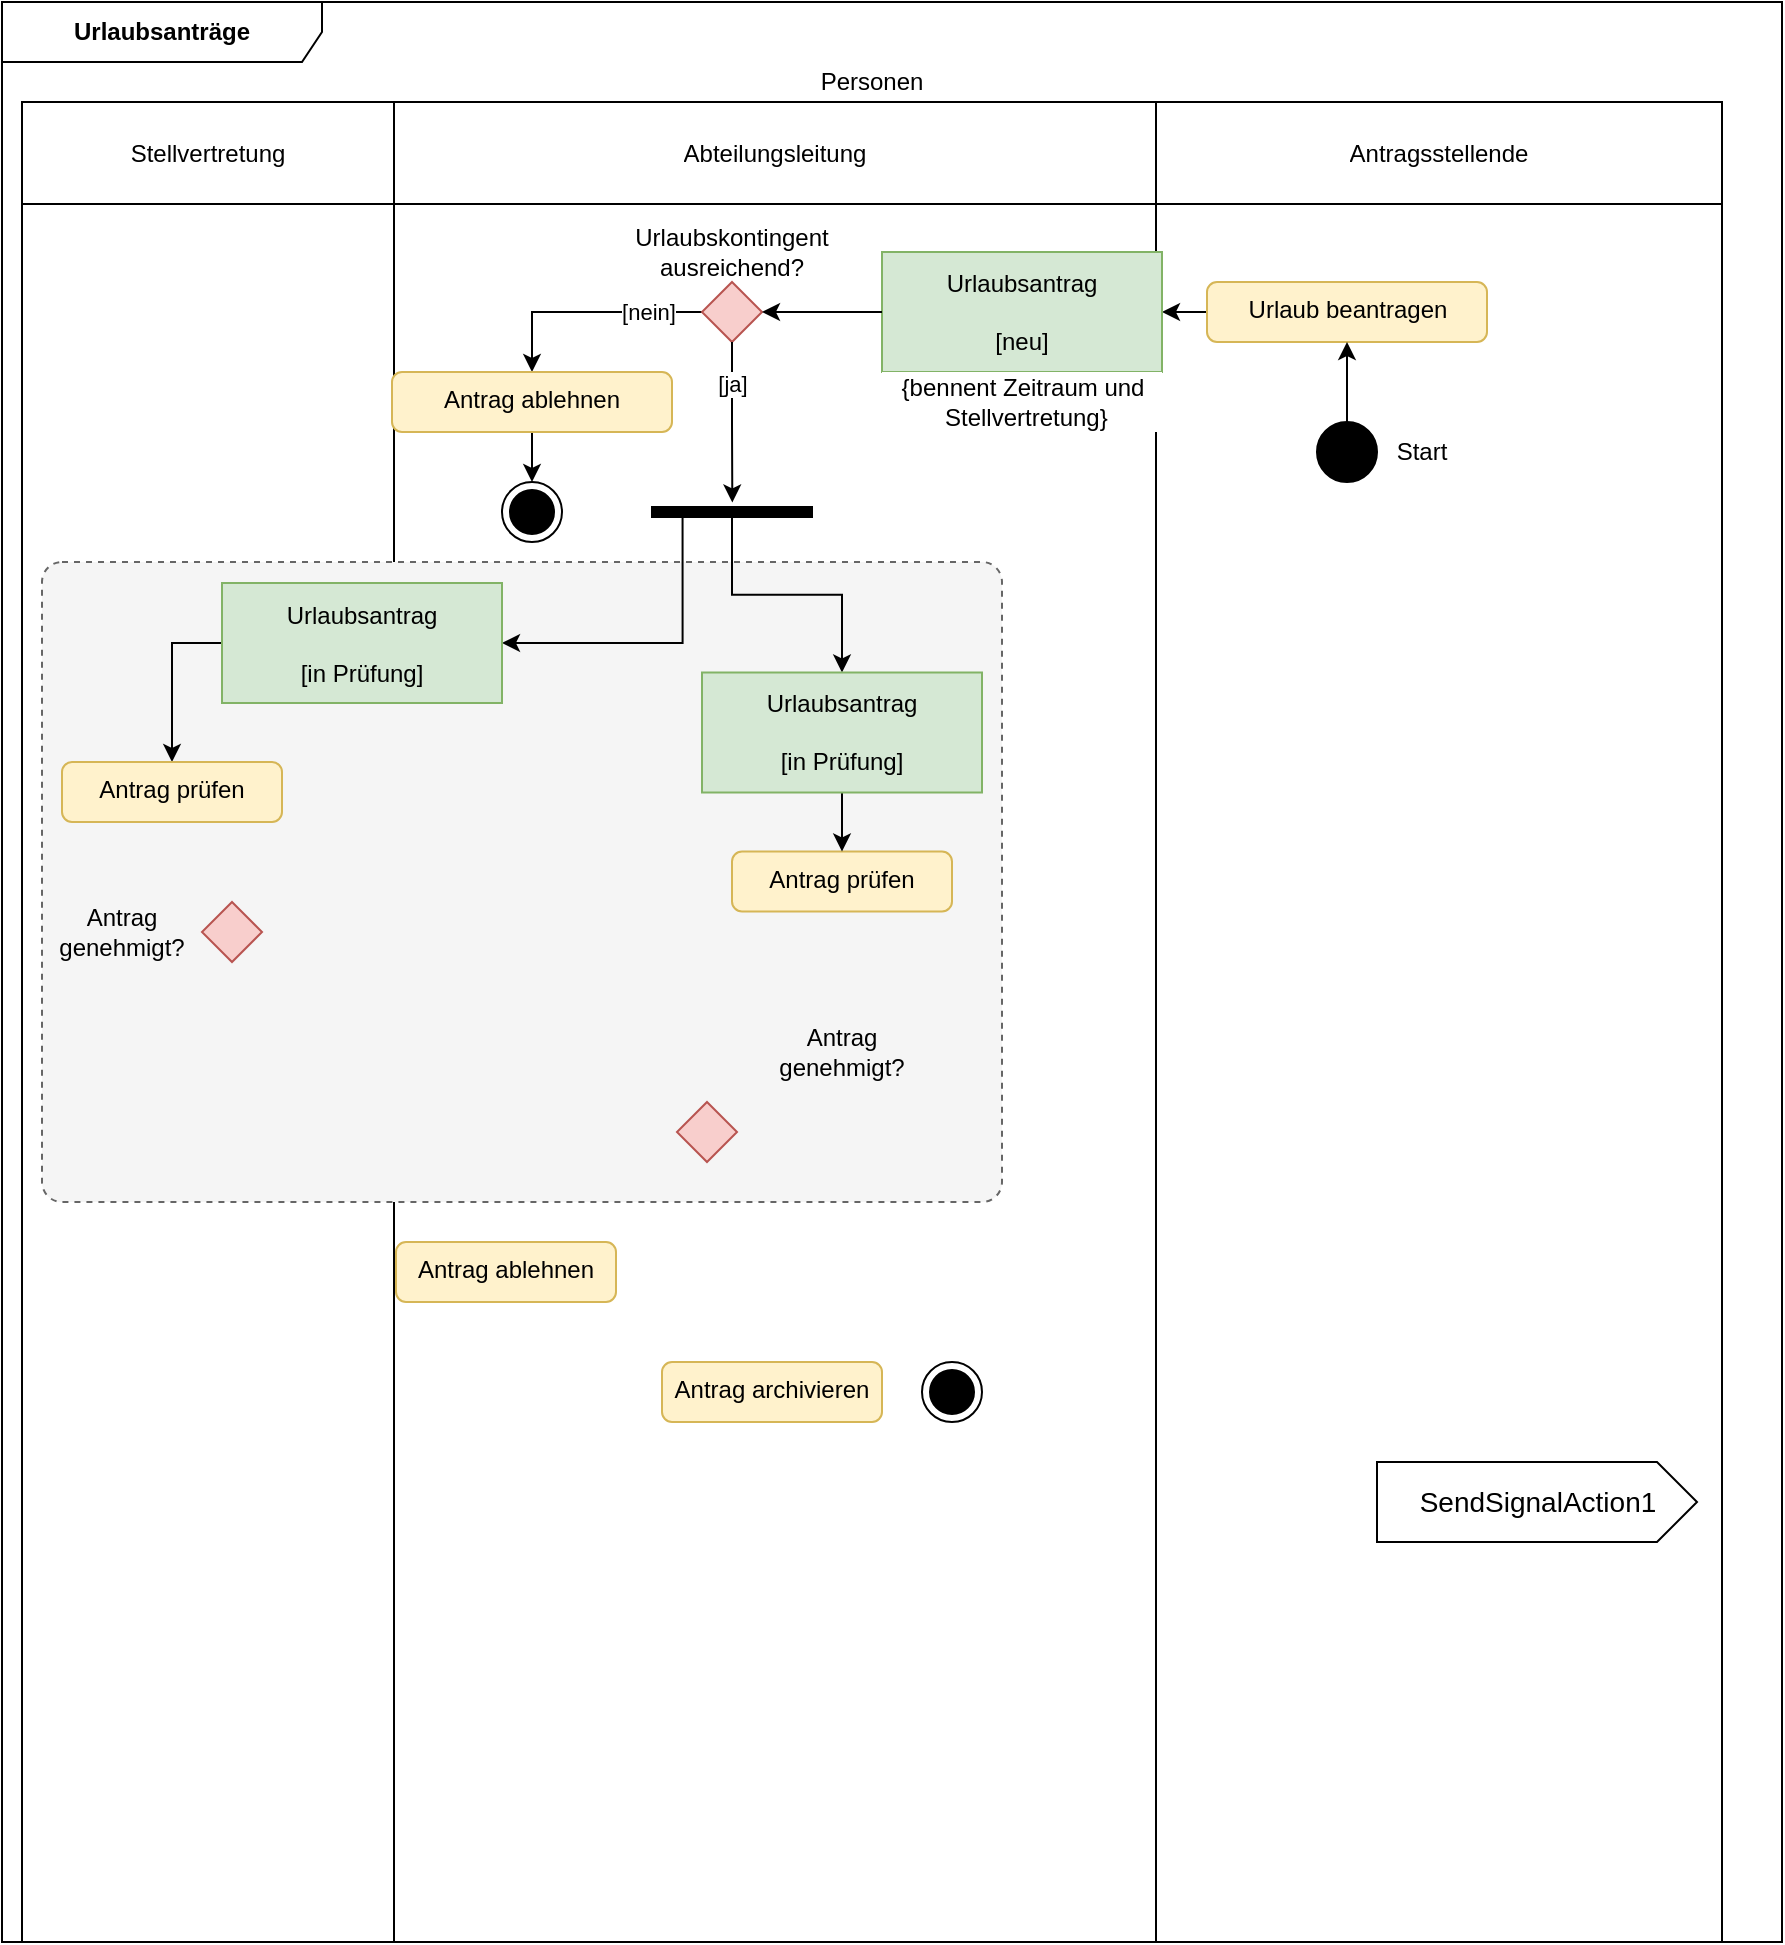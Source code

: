<mxfile version="22.0.3" type="device" pages="3">
  <diagram name="v1" id="GeoDJKG6NgOcJvkiCHNK">
    <mxGraphModel dx="1434" dy="839" grid="1" gridSize="10" guides="1" tooltips="1" connect="1" arrows="1" fold="1" page="1" pageScale="1" pageWidth="583" pageHeight="827" math="0" shadow="0">
      <root>
        <mxCell id="0" />
        <mxCell id="1" parent="0" />
        <mxCell id="iTmUbNezKQguydYjmuNl-1" value="Urlaubsanträge" style="shape=umlFrame;whiteSpace=wrap;html=1;pointerEvents=0;recursiveResize=0;container=1;collapsible=0;width=160;fontStyle=1" parent="1" vertex="1">
          <mxGeometry x="40" y="40" width="890" height="970" as="geometry" />
        </mxCell>
        <mxCell id="iTmUbNezKQguydYjmuNl-13" value="Personen" style="shape=table;html=1;whiteSpace=wrap;startSize=20;container=1;collapsible=0;childLayout=tableLayout;fillColor=none;swimlaneFillColor=none;strokeColor=none;flipH=1;flipV=0;" parent="iTmUbNezKQguydYjmuNl-1" vertex="1">
          <mxGeometry x="10" y="30" width="850" height="940" as="geometry" />
        </mxCell>
        <mxCell id="iTmUbNezKQguydYjmuNl-14" value="" style="shape=partialRectangle;html=1;whiteSpace=wrap;collapsible=0;dropTarget=0;pointerEvents=0;fillColor=none;top=0;left=0;bottom=0;right=0;points=[[0,0.5],[1,0.5]];portConstraint=eastwest;strokeColor=none;" parent="iTmUbNezKQguydYjmuNl-13" vertex="1">
          <mxGeometry y="20" width="850" height="51" as="geometry" />
        </mxCell>
        <mxCell id="iTmUbNezKQguydYjmuNl-16" value="Stellvertretung" style="shape=partialRectangle;html=1;whiteSpace=wrap;connectable=0;fillColor=none;top=1;left=1;bottom=1;right=1;overflow=hidden;" parent="iTmUbNezKQguydYjmuNl-14" vertex="1">
          <mxGeometry width="186" height="51" as="geometry">
            <mxRectangle width="186" height="51" as="alternateBounds" />
          </mxGeometry>
        </mxCell>
        <mxCell id="iTmUbNezKQguydYjmuNl-26" value="Abteilungsleitung" style="shape=partialRectangle;html=1;whiteSpace=wrap;connectable=0;fillColor=none;top=1;left=1;bottom=1;right=1;overflow=hidden;" parent="iTmUbNezKQguydYjmuNl-14" vertex="1">
          <mxGeometry x="186" width="381" height="51" as="geometry">
            <mxRectangle width="381" height="51" as="alternateBounds" />
          </mxGeometry>
        </mxCell>
        <mxCell id="iTmUbNezKQguydYjmuNl-28" value="Antragsstellende" style="shape=partialRectangle;html=1;whiteSpace=wrap;connectable=0;fillColor=none;top=1;left=1;bottom=1;right=1;overflow=hidden;" parent="iTmUbNezKQguydYjmuNl-14" vertex="1">
          <mxGeometry x="567" width="283" height="51" as="geometry">
            <mxRectangle width="283" height="51" as="alternateBounds" />
          </mxGeometry>
        </mxCell>
        <mxCell id="iTmUbNezKQguydYjmuNl-18" value="" style="shape=partialRectangle;html=1;whiteSpace=wrap;collapsible=0;dropTarget=0;pointerEvents=0;fillColor=none;top=1;left=1;bottom=1;right=1;points=[[0,0.5],[1,0.5]];portConstraint=eastwest;" parent="iTmUbNezKQguydYjmuNl-13" vertex="1">
          <mxGeometry y="71" width="850" height="869" as="geometry" />
        </mxCell>
        <mxCell id="iTmUbNezKQguydYjmuNl-20" value="" style="shape=partialRectangle;html=1;whiteSpace=wrap;connectable=0;fillColor=none;top=1;left=1;bottom=1;right=1;overflow=hidden;" parent="iTmUbNezKQguydYjmuNl-18" vertex="1">
          <mxGeometry width="186" height="869" as="geometry">
            <mxRectangle width="186" height="869" as="alternateBounds" />
          </mxGeometry>
        </mxCell>
        <mxCell id="iTmUbNezKQguydYjmuNl-27" style="shape=partialRectangle;html=1;whiteSpace=wrap;connectable=0;fillColor=none;top=1;left=1;bottom=1;right=1;overflow=hidden;" parent="iTmUbNezKQguydYjmuNl-18" vertex="1">
          <mxGeometry x="186" width="381" height="869" as="geometry">
            <mxRectangle width="381" height="869" as="alternateBounds" />
          </mxGeometry>
        </mxCell>
        <mxCell id="iTmUbNezKQguydYjmuNl-29" style="shape=partialRectangle;html=1;whiteSpace=wrap;connectable=0;fillColor=none;top=1;left=1;bottom=1;right=1;overflow=hidden;" parent="iTmUbNezKQguydYjmuNl-18" vertex="1">
          <mxGeometry x="567" width="283" height="869" as="geometry">
            <mxRectangle width="283" height="869" as="alternateBounds" />
          </mxGeometry>
        </mxCell>
        <mxCell id="T1ciDuG5MArBPZRJhuPc-66" value="" style="html=1;align=center;verticalAlign=top;rounded=1;absoluteArcSize=1;arcSize=20;dashed=1;whiteSpace=wrap;fillColor=#f5f5f5;fontColor=#333333;strokeColor=#666666;" parent="iTmUbNezKQguydYjmuNl-1" vertex="1">
          <mxGeometry x="20" y="280" width="480" height="320" as="geometry" />
        </mxCell>
        <mxCell id="T1ciDuG5MArBPZRJhuPc-14" style="edgeStyle=orthogonalEdgeStyle;rounded=0;orthogonalLoop=1;jettySize=auto;html=1;" parent="iTmUbNezKQguydYjmuNl-1" source="T1ciDuG5MArBPZRJhuPc-1" target="T1ciDuG5MArBPZRJhuPc-9" edge="1">
          <mxGeometry relative="1" as="geometry" />
        </mxCell>
        <mxCell id="T1ciDuG5MArBPZRJhuPc-1" value="Urlaub beantragen" style="html=1;align=center;verticalAlign=top;rounded=1;absoluteArcSize=1;arcSize=10;dashed=0;whiteSpace=wrap;fillColor=#fff2cc;strokeColor=#d6b656;" parent="iTmUbNezKQguydYjmuNl-1" vertex="1">
          <mxGeometry x="602.5" y="140" width="140" height="30" as="geometry" />
        </mxCell>
        <mxCell id="T1ciDuG5MArBPZRJhuPc-9" value="Urlaubsantrag&lt;br&gt;&lt;br&gt;[neu]" style="html=1;align=center;verticalAlign=middle;rounded=0;absoluteArcSize=1;arcSize=10;dashed=0;whiteSpace=wrap;fillColor=#d5e8d4;strokeColor=#82b366;" parent="iTmUbNezKQguydYjmuNl-1" vertex="1">
          <mxGeometry x="440" y="125" width="140" height="60" as="geometry" />
        </mxCell>
        <mxCell id="T1ciDuG5MArBPZRJhuPc-10" value="{bennent Zeitraum und&lt;br&gt;&amp;nbsp;Stellvertretung}" style="text;verticalAlign=middle;align=center;html=1;fillColor=default;" parent="T1ciDuG5MArBPZRJhuPc-9" vertex="1">
          <mxGeometry y="60" width="140" height="30" as="geometry" />
        </mxCell>
        <mxCell id="T1ciDuG5MArBPZRJhuPc-18" style="edgeStyle=orthogonalEdgeStyle;rounded=0;orthogonalLoop=1;jettySize=auto;html=1;" parent="iTmUbNezKQguydYjmuNl-1" source="T1ciDuG5MArBPZRJhuPc-11" target="T1ciDuG5MArBPZRJhuPc-17" edge="1">
          <mxGeometry relative="1" as="geometry" />
        </mxCell>
        <mxCell id="T1ciDuG5MArBPZRJhuPc-20" value="[nein]" style="edgeLabel;html=1;align=center;verticalAlign=middle;resizable=0;points=[];" parent="T1ciDuG5MArBPZRJhuPc-18" vertex="1" connectable="0">
          <mxGeometry x="-0.791" relative="1" as="geometry">
            <mxPoint x="-15" as="offset" />
          </mxGeometry>
        </mxCell>
        <mxCell id="T1ciDuG5MArBPZRJhuPc-11" value="" style="rhombus;fillColor=#f8cecc;strokeColor=#b85450;" parent="iTmUbNezKQguydYjmuNl-1" vertex="1">
          <mxGeometry x="350" y="140" width="30" height="30" as="geometry" />
        </mxCell>
        <mxCell id="T1ciDuG5MArBPZRJhuPc-12" value="Urlaubskontingent ausreichend?" style="text;html=1;strokeColor=none;fillColor=none;align=center;verticalAlign=middle;whiteSpace=wrap;rounded=0;" parent="iTmUbNezKQguydYjmuNl-1" vertex="1">
          <mxGeometry x="335" y="110" width="60" height="30" as="geometry" />
        </mxCell>
        <mxCell id="T1ciDuG5MArBPZRJhuPc-16" value="" style="ellipse;html=1;shape=endState;fillColor=strokeColor;" parent="iTmUbNezKQguydYjmuNl-1" vertex="1">
          <mxGeometry x="250" y="240" width="30" height="30" as="geometry" />
        </mxCell>
        <mxCell id="T1ciDuG5MArBPZRJhuPc-19" style="edgeStyle=orthogonalEdgeStyle;rounded=0;orthogonalLoop=1;jettySize=auto;html=1;" parent="iTmUbNezKQguydYjmuNl-1" source="T1ciDuG5MArBPZRJhuPc-17" target="T1ciDuG5MArBPZRJhuPc-16" edge="1">
          <mxGeometry relative="1" as="geometry" />
        </mxCell>
        <mxCell id="T1ciDuG5MArBPZRJhuPc-17" value="Antrag ablehnen" style="html=1;align=center;verticalAlign=top;rounded=1;absoluteArcSize=1;arcSize=10;dashed=0;whiteSpace=wrap;fillColor=#fff2cc;strokeColor=#d6b656;" parent="iTmUbNezKQguydYjmuNl-1" vertex="1">
          <mxGeometry x="195" y="185" width="140" height="30" as="geometry" />
        </mxCell>
        <mxCell id="T1ciDuG5MArBPZRJhuPc-21" style="edgeStyle=orthogonalEdgeStyle;rounded=0;orthogonalLoop=1;jettySize=auto;html=1;entryX=1;entryY=0.5;entryDx=0;entryDy=0;exitX=0;exitY=0.5;exitDx=0;exitDy=0;" parent="iTmUbNezKQguydYjmuNl-1" source="T1ciDuG5MArBPZRJhuPc-9" target="T1ciDuG5MArBPZRJhuPc-11" edge="1">
          <mxGeometry relative="1" as="geometry" />
        </mxCell>
        <mxCell id="T1ciDuG5MArBPZRJhuPc-33" style="edgeStyle=orthogonalEdgeStyle;rounded=0;orthogonalLoop=1;jettySize=auto;html=1;entryX=1;entryY=0.5;entryDx=0;entryDy=0;exitX=0.999;exitY=0.809;exitDx=0;exitDy=0;exitPerimeter=0;" parent="iTmUbNezKQguydYjmuNl-1" source="T1ciDuG5MArBPZRJhuPc-22" target="T1ciDuG5MArBPZRJhuPc-26" edge="1">
          <mxGeometry relative="1" as="geometry">
            <mxPoint x="345" y="260" as="sourcePoint" />
          </mxGeometry>
        </mxCell>
        <mxCell id="T1ciDuG5MArBPZRJhuPc-43" style="edgeStyle=orthogonalEdgeStyle;rounded=0;orthogonalLoop=1;jettySize=auto;html=1;entryX=0.5;entryY=0;entryDx=0;entryDy=0;" parent="iTmUbNezKQguydYjmuNl-1" source="T1ciDuG5MArBPZRJhuPc-22" target="T1ciDuG5MArBPZRJhuPc-42" edge="1">
          <mxGeometry relative="1" as="geometry" />
        </mxCell>
        <mxCell id="T1ciDuG5MArBPZRJhuPc-22" value="" style="html=1;points=[];perimeter=orthogonalPerimeter;fillColor=strokeColor;rotation=90;" parent="iTmUbNezKQguydYjmuNl-1" vertex="1">
          <mxGeometry x="362.5" y="215" width="5" height="80" as="geometry" />
        </mxCell>
        <mxCell id="T1ciDuG5MArBPZRJhuPc-25" value="[ja]" style="edgeStyle=orthogonalEdgeStyle;rounded=0;orthogonalLoop=1;jettySize=auto;html=1;entryX=-0.456;entryY=0.498;entryDx=0;entryDy=0;entryPerimeter=0;" parent="iTmUbNezKQguydYjmuNl-1" source="T1ciDuG5MArBPZRJhuPc-11" target="T1ciDuG5MArBPZRJhuPc-22" edge="1">
          <mxGeometry x="-0.503" relative="1" as="geometry">
            <mxPoint y="1" as="offset" />
          </mxGeometry>
        </mxCell>
        <mxCell id="T1ciDuG5MArBPZRJhuPc-35" style="edgeStyle=orthogonalEdgeStyle;rounded=0;orthogonalLoop=1;jettySize=auto;html=1;exitX=0;exitY=0.5;exitDx=0;exitDy=0;" parent="iTmUbNezKQguydYjmuNl-1" source="T1ciDuG5MArBPZRJhuPc-26" target="T1ciDuG5MArBPZRJhuPc-29" edge="1">
          <mxGeometry relative="1" as="geometry" />
        </mxCell>
        <mxCell id="T1ciDuG5MArBPZRJhuPc-26" value="Urlaubsantrag&lt;br&gt;&lt;br&gt;[in Prüfung]" style="html=1;align=center;verticalAlign=middle;rounded=0;absoluteArcSize=1;arcSize=10;dashed=0;whiteSpace=wrap;fillColor=#d5e8d4;strokeColor=#82b366;" parent="iTmUbNezKQguydYjmuNl-1" vertex="1">
          <mxGeometry x="110" y="290.5" width="140" height="60" as="geometry" />
        </mxCell>
        <mxCell id="T1ciDuG5MArBPZRJhuPc-29" value="Antrag prüfen" style="html=1;align=center;verticalAlign=top;rounded=1;absoluteArcSize=1;arcSize=10;dashed=0;whiteSpace=wrap;fillColor=#fff2cc;strokeColor=#d6b656;" parent="iTmUbNezKQguydYjmuNl-1" vertex="1">
          <mxGeometry x="30" y="380" width="110" height="30" as="geometry" />
        </mxCell>
        <mxCell id="T1ciDuG5MArBPZRJhuPc-32" value="Antrag prüfen" style="html=1;align=center;verticalAlign=top;rounded=1;absoluteArcSize=1;arcSize=10;dashed=0;whiteSpace=wrap;fillColor=#fff2cc;strokeColor=#d6b656;" parent="iTmUbNezKQguydYjmuNl-1" vertex="1">
          <mxGeometry x="365" y="424.75" width="110" height="30" as="geometry" />
        </mxCell>
        <mxCell id="T1ciDuG5MArBPZRJhuPc-38" value="" style="rhombus;fillColor=#f8cecc;strokeColor=#b85450;" parent="iTmUbNezKQguydYjmuNl-1" vertex="1">
          <mxGeometry x="337.5" y="550" width="30" height="30" as="geometry" />
        </mxCell>
        <mxCell id="T1ciDuG5MArBPZRJhuPc-39" value="Antrag genehmigt?" style="text;html=1;strokeColor=none;fillColor=none;align=center;verticalAlign=middle;whiteSpace=wrap;rounded=0;" parent="iTmUbNezKQguydYjmuNl-1" vertex="1">
          <mxGeometry x="390" y="510" width="60" height="30" as="geometry" />
        </mxCell>
        <mxCell id="T1ciDuG5MArBPZRJhuPc-40" value="" style="rhombus;fillColor=#f8cecc;strokeColor=#b85450;" parent="iTmUbNezKQguydYjmuNl-1" vertex="1">
          <mxGeometry x="100" y="450" width="30" height="30" as="geometry" />
        </mxCell>
        <mxCell id="T1ciDuG5MArBPZRJhuPc-41" value="Antrag genehmigt?" style="text;html=1;strokeColor=none;fillColor=none;align=center;verticalAlign=middle;whiteSpace=wrap;rounded=0;" parent="iTmUbNezKQguydYjmuNl-1" vertex="1">
          <mxGeometry x="30" y="450" width="60" height="30" as="geometry" />
        </mxCell>
        <mxCell id="T1ciDuG5MArBPZRJhuPc-44" style="edgeStyle=orthogonalEdgeStyle;rounded=0;orthogonalLoop=1;jettySize=auto;html=1;entryX=0.5;entryY=0;entryDx=0;entryDy=0;" parent="iTmUbNezKQguydYjmuNl-1" source="T1ciDuG5MArBPZRJhuPc-42" target="T1ciDuG5MArBPZRJhuPc-32" edge="1">
          <mxGeometry relative="1" as="geometry" />
        </mxCell>
        <mxCell id="T1ciDuG5MArBPZRJhuPc-42" value="Urlaubsantrag&lt;br&gt;&lt;br&gt;[in Prüfung]" style="html=1;align=center;verticalAlign=middle;rounded=0;absoluteArcSize=1;arcSize=10;dashed=0;whiteSpace=wrap;fillColor=#d5e8d4;strokeColor=#82b366;" parent="iTmUbNezKQguydYjmuNl-1" vertex="1">
          <mxGeometry x="350" y="335.25" width="140" height="60" as="geometry" />
        </mxCell>
        <mxCell id="T1ciDuG5MArBPZRJhuPc-45" value="Antrag ablehnen" style="html=1;align=center;verticalAlign=top;rounded=1;absoluteArcSize=1;arcSize=10;dashed=0;whiteSpace=wrap;fillColor=#fff2cc;strokeColor=#d6b656;" parent="iTmUbNezKQguydYjmuNl-1" vertex="1">
          <mxGeometry x="197" y="620" width="110" height="30" as="geometry" />
        </mxCell>
        <mxCell id="T1ciDuG5MArBPZRJhuPc-46" value="Antrag archivieren" style="html=1;align=center;verticalAlign=top;rounded=1;absoluteArcSize=1;arcSize=10;dashed=0;whiteSpace=wrap;fillColor=#fff2cc;strokeColor=#d6b656;" parent="iTmUbNezKQguydYjmuNl-1" vertex="1">
          <mxGeometry x="330" y="680" width="110" height="30" as="geometry" />
        </mxCell>
        <mxCell id="T1ciDuG5MArBPZRJhuPc-54" value="" style="ellipse;html=1;shape=endState;fillColor=strokeColor;" parent="iTmUbNezKQguydYjmuNl-1" vertex="1">
          <mxGeometry x="460" y="680" width="30" height="30" as="geometry" />
        </mxCell>
        <mxCell id="T1ciDuG5MArBPZRJhuPc-64" style="edgeStyle=orthogonalEdgeStyle;rounded=0;orthogonalLoop=1;jettySize=auto;html=1;entryX=0.5;entryY=1;entryDx=0;entryDy=0;" parent="iTmUbNezKQguydYjmuNl-1" source="iTmUbNezKQguydYjmuNl-30" target="T1ciDuG5MArBPZRJhuPc-1" edge="1">
          <mxGeometry relative="1" as="geometry" />
        </mxCell>
        <mxCell id="iTmUbNezKQguydYjmuNl-30" value="" style="ellipse;fillColor=strokeColor;html=1;fontStyle=4" parent="iTmUbNezKQguydYjmuNl-1" vertex="1">
          <mxGeometry x="657.5" y="210" width="30" height="30" as="geometry" />
        </mxCell>
        <mxCell id="iTmUbNezKQguydYjmuNl-31" value="Start" style="text;html=1;strokeColor=none;fillColor=none;align=center;verticalAlign=middle;whiteSpace=wrap;rounded=0;" parent="iTmUbNezKQguydYjmuNl-1" vertex="1">
          <mxGeometry x="680" y="210" width="60" height="30" as="geometry" />
        </mxCell>
        <mxCell id="T1ciDuG5MArBPZRJhuPc-65" value="SendSignalAction1" style="html=1;shape=mxgraph.infographic.ribbonSimple;notch1=0;notch2=20;align=center;verticalAlign=middle;fontSize=14;fontStyle=0;fillColor=#FFFFFF;whiteSpace=wrap;" parent="iTmUbNezKQguydYjmuNl-1" vertex="1">
          <mxGeometry x="687.5" y="730" width="160" height="40" as="geometry" />
        </mxCell>
      </root>
    </mxGraphModel>
  </diagram>
  <diagram name="v2" id="pbPmYXCS5b3vTXi26WXn">
    <mxGraphModel dx="1434" dy="839" grid="1" gridSize="10" guides="1" tooltips="1" connect="1" arrows="1" fold="1" page="1" pageScale="1" pageWidth="583" pageHeight="827" math="0" shadow="0">
      <root>
        <mxCell id="tGAYz98FWAuGosfe7zp1-0" />
        <mxCell id="tGAYz98FWAuGosfe7zp1-1" parent="tGAYz98FWAuGosfe7zp1-0" />
        <mxCell id="tGAYz98FWAuGosfe7zp1-2" value="Urlaubsanträge" style="shape=umlFrame;whiteSpace=wrap;html=1;pointerEvents=0;recursiveResize=0;container=1;collapsible=0;width=160;fontStyle=1" parent="tGAYz98FWAuGosfe7zp1-1" vertex="1">
          <mxGeometry x="40" y="40" width="1070" height="1270" as="geometry" />
        </mxCell>
        <mxCell id="tGAYz98FWAuGosfe7zp1-3" value="Personen" style="shape=table;html=1;whiteSpace=wrap;startSize=20;container=1;collapsible=0;childLayout=tableLayout;fillColor=none;swimlaneFillColor=none;strokeColor=none;flipH=1;flipV=0;" parent="tGAYz98FWAuGosfe7zp1-2" vertex="1">
          <mxGeometry x="10" y="30" width="830" height="940" as="geometry" />
        </mxCell>
        <mxCell id="tGAYz98FWAuGosfe7zp1-4" value="" style="shape=partialRectangle;html=1;whiteSpace=wrap;collapsible=0;dropTarget=0;pointerEvents=0;fillColor=none;top=0;left=0;bottom=0;right=0;points=[[0,0.5],[1,0.5]];portConstraint=eastwest;strokeColor=none;" parent="tGAYz98FWAuGosfe7zp1-3" vertex="1">
          <mxGeometry y="20" width="830" height="51" as="geometry" />
        </mxCell>
        <mxCell id="tGAYz98FWAuGosfe7zp1-5" value="Stellvertretung" style="shape=partialRectangle;html=1;whiteSpace=wrap;connectable=0;fillColor=none;top=1;left=1;bottom=1;right=1;overflow=hidden;" parent="tGAYz98FWAuGosfe7zp1-4" vertex="1">
          <mxGeometry width="230" height="51" as="geometry">
            <mxRectangle width="230" height="51" as="alternateBounds" />
          </mxGeometry>
        </mxCell>
        <mxCell id="tGAYz98FWAuGosfe7zp1-6" value="Antragsstellende" style="shape=partialRectangle;html=1;whiteSpace=wrap;connectable=0;fillColor=none;top=1;left=1;bottom=1;right=1;overflow=hidden;" parent="tGAYz98FWAuGosfe7zp1-4" vertex="1">
          <mxGeometry x="230" width="310" height="51" as="geometry">
            <mxRectangle width="310" height="51" as="alternateBounds" />
          </mxGeometry>
        </mxCell>
        <mxCell id="tGAYz98FWAuGosfe7zp1-7" value="Abteilungsleitung" style="shape=partialRectangle;html=1;whiteSpace=wrap;connectable=0;fillColor=none;top=1;left=1;bottom=1;right=1;overflow=hidden;" parent="tGAYz98FWAuGosfe7zp1-4" vertex="1">
          <mxGeometry x="540" width="290" height="51" as="geometry">
            <mxRectangle width="290" height="51" as="alternateBounds" />
          </mxGeometry>
        </mxCell>
        <mxCell id="tGAYz98FWAuGosfe7zp1-8" value="" style="shape=partialRectangle;html=1;whiteSpace=wrap;collapsible=0;dropTarget=0;pointerEvents=0;fillColor=none;top=1;left=1;bottom=1;right=1;points=[[0,0.5],[1,0.5]];portConstraint=eastwest;" parent="tGAYz98FWAuGosfe7zp1-3" vertex="1">
          <mxGeometry y="71" width="830" height="869" as="geometry" />
        </mxCell>
        <mxCell id="tGAYz98FWAuGosfe7zp1-9" value="" style="shape=partialRectangle;html=1;whiteSpace=wrap;connectable=0;fillColor=none;top=1;left=1;bottom=1;right=1;overflow=hidden;" parent="tGAYz98FWAuGosfe7zp1-8" vertex="1">
          <mxGeometry width="230" height="869" as="geometry">
            <mxRectangle width="230" height="869" as="alternateBounds" />
          </mxGeometry>
        </mxCell>
        <mxCell id="tGAYz98FWAuGosfe7zp1-10" style="shape=partialRectangle;html=1;whiteSpace=wrap;connectable=0;fillColor=none;top=1;left=1;bottom=1;right=1;overflow=hidden;" parent="tGAYz98FWAuGosfe7zp1-8" vertex="1">
          <mxGeometry x="230" width="310" height="869" as="geometry">
            <mxRectangle width="310" height="869" as="alternateBounds" />
          </mxGeometry>
        </mxCell>
        <mxCell id="tGAYz98FWAuGosfe7zp1-11" style="shape=partialRectangle;html=1;whiteSpace=wrap;connectable=0;fillColor=none;top=1;left=1;bottom=1;right=1;overflow=hidden;" parent="tGAYz98FWAuGosfe7zp1-8" vertex="1">
          <mxGeometry x="540" width="290" height="869" as="geometry">
            <mxRectangle width="290" height="869" as="alternateBounds" />
          </mxGeometry>
        </mxCell>
        <mxCell id="tGAYz98FWAuGosfe7zp1-12" value="" style="html=1;align=center;verticalAlign=top;rounded=1;absoluteArcSize=1;arcSize=20;dashed=1;whiteSpace=wrap;fillColor=#f5f5f5;fontColor=#333333;strokeColor=#666666;" parent="tGAYz98FWAuGosfe7zp1-2" vertex="1">
          <mxGeometry x="20" y="340" width="712" height="354" as="geometry" />
        </mxCell>
        <mxCell id="tGAYz98FWAuGosfe7zp1-13" style="edgeStyle=orthogonalEdgeStyle;rounded=0;orthogonalLoop=1;jettySize=auto;html=1;" parent="tGAYz98FWAuGosfe7zp1-2" source="tGAYz98FWAuGosfe7zp1-14" target="tGAYz98FWAuGosfe7zp1-15" edge="1">
          <mxGeometry relative="1" as="geometry" />
        </mxCell>
        <mxCell id="tGAYz98FWAuGosfe7zp1-14" value="Urlaub beantragen" style="html=1;align=center;verticalAlign=top;rounded=1;absoluteArcSize=1;arcSize=10;dashed=0;whiteSpace=wrap;fillColor=#fff2cc;strokeColor=#d6b656;" parent="tGAYz98FWAuGosfe7zp1-2" vertex="1">
          <mxGeometry x="283.75" y="180" width="140" height="30" as="geometry" />
        </mxCell>
        <mxCell id="tGAYz98FWAuGosfe7zp1-15" value="Urlaubsantrag&lt;br&gt;&lt;br&gt;[neu]" style="html=1;align=center;verticalAlign=middle;rounded=0;absoluteArcSize=1;arcSize=10;dashed=0;whiteSpace=wrap;fillColor=#d5e8d4;strokeColor=#82b366;" parent="tGAYz98FWAuGosfe7zp1-2" vertex="1">
          <mxGeometry x="480" y="165" width="140" height="60" as="geometry" />
        </mxCell>
        <mxCell id="tGAYz98FWAuGosfe7zp1-16" value="{bennent Zeitraum und&lt;br&gt;&amp;nbsp;Stellvertretung}" style="text;verticalAlign=middle;align=center;html=1;fillColor=default;" parent="tGAYz98FWAuGosfe7zp1-15" vertex="1">
          <mxGeometry y="60" width="140" height="30" as="geometry" />
        </mxCell>
        <mxCell id="tGAYz98FWAuGosfe7zp1-17" style="edgeStyle=orthogonalEdgeStyle;rounded=0;orthogonalLoop=1;jettySize=auto;html=1;exitX=1;exitY=0.5;exitDx=0;exitDy=0;" parent="tGAYz98FWAuGosfe7zp1-2" source="tGAYz98FWAuGosfe7zp1-19" target="tGAYz98FWAuGosfe7zp1-23" edge="1">
          <mxGeometry relative="1" as="geometry" />
        </mxCell>
        <mxCell id="tGAYz98FWAuGosfe7zp1-18" value="[nein]" style="edgeLabel;html=1;align=center;verticalAlign=middle;resizable=0;points=[];" parent="tGAYz98FWAuGosfe7zp1-17" vertex="1" connectable="0">
          <mxGeometry x="-0.791" relative="1" as="geometry">
            <mxPoint y="-10" as="offset" />
          </mxGeometry>
        </mxCell>
        <mxCell id="tGAYz98FWAuGosfe7zp1-19" value="" style="rhombus;fillColor=#f8cecc;strokeColor=#b85450;" parent="tGAYz98FWAuGosfe7zp1-2" vertex="1">
          <mxGeometry x="710" y="225" width="30" height="30" as="geometry" />
        </mxCell>
        <mxCell id="tGAYz98FWAuGosfe7zp1-20" value="Urlaubskontingent ausreichend?" style="text;html=1;strokeColor=none;fillColor=none;align=center;verticalAlign=middle;whiteSpace=wrap;rounded=0;" parent="tGAYz98FWAuGosfe7zp1-2" vertex="1">
          <mxGeometry x="695" y="260" width="60" height="30" as="geometry" />
        </mxCell>
        <mxCell id="tGAYz98FWAuGosfe7zp1-23" value="Antrag ablehnen" style="html=1;align=center;verticalAlign=top;rounded=1;absoluteArcSize=1;arcSize=10;dashed=0;whiteSpace=wrap;fillColor=#fff2cc;strokeColor=#d6b656;" parent="tGAYz98FWAuGosfe7zp1-2" vertex="1">
          <mxGeometry x="695" y="740" width="140" height="30" as="geometry" />
        </mxCell>
        <mxCell id="tGAYz98FWAuGosfe7zp1-24" style="edgeStyle=orthogonalEdgeStyle;rounded=0;orthogonalLoop=1;jettySize=auto;html=1;entryX=0.5;entryY=0;entryDx=0;entryDy=0;exitX=1;exitY=0.5;exitDx=0;exitDy=0;" parent="tGAYz98FWAuGosfe7zp1-2" source="tGAYz98FWAuGosfe7zp1-15" target="tGAYz98FWAuGosfe7zp1-19" edge="1">
          <mxGeometry relative="1" as="geometry" />
        </mxCell>
        <mxCell id="tGAYz98FWAuGosfe7zp1-25" style="edgeStyle=orthogonalEdgeStyle;rounded=0;orthogonalLoop=1;jettySize=auto;html=1;entryX=1;entryY=0.5;entryDx=0;entryDy=0;exitX=0.999;exitY=0.809;exitDx=0;exitDy=0;exitPerimeter=0;jumpStyle=arc;" parent="tGAYz98FWAuGosfe7zp1-2" source="tGAYz98FWAuGosfe7zp1-27" target="tGAYz98FWAuGosfe7zp1-30" edge="1">
          <mxGeometry relative="1" as="geometry">
            <mxPoint x="343.75" y="350" as="sourcePoint" />
          </mxGeometry>
        </mxCell>
        <mxCell id="tGAYz98FWAuGosfe7zp1-26" style="edgeStyle=orthogonalEdgeStyle;rounded=0;orthogonalLoop=1;jettySize=auto;html=1;entryX=0.5;entryY=0;entryDx=0;entryDy=0;" parent="tGAYz98FWAuGosfe7zp1-2" source="tGAYz98FWAuGosfe7zp1-27" target="tGAYz98FWAuGosfe7zp1-38" edge="1">
          <mxGeometry relative="1" as="geometry" />
        </mxCell>
        <mxCell id="WH7u0tNet71lAj29ybpv-10" style="edgeStyle=orthogonalEdgeStyle;rounded=0;orthogonalLoop=1;jettySize=auto;html=1;exitX=1.1;exitY=0.644;exitDx=0;exitDy=0;exitPerimeter=0;" parent="tGAYz98FWAuGosfe7zp1-2" source="tGAYz98FWAuGosfe7zp1-27" target="WH7u0tNet71lAj29ybpv-9" edge="1">
          <mxGeometry relative="1" as="geometry">
            <Array as="points">
              <mxPoint x="641" y="420" />
              <mxPoint x="395" y="420" />
            </Array>
          </mxGeometry>
        </mxCell>
        <mxCell id="tGAYz98FWAuGosfe7zp1-27" value="" style="html=1;points=[];perimeter=orthogonalPerimeter;fillColor=strokeColor;rotation=90;" parent="tGAYz98FWAuGosfe7zp1-2" vertex="1">
          <mxGeometry x="650" y="334" width="5" height="80" as="geometry" />
        </mxCell>
        <mxCell id="tGAYz98FWAuGosfe7zp1-28" value="[ja]" style="edgeStyle=orthogonalEdgeStyle;rounded=0;orthogonalLoop=1;jettySize=auto;html=1;entryX=-0.456;entryY=0.498;entryDx=0;entryDy=0;entryPerimeter=0;" parent="tGAYz98FWAuGosfe7zp1-2" source="tGAYz98FWAuGosfe7zp1-19" target="tGAYz98FWAuGosfe7zp1-27" edge="1">
          <mxGeometry x="-0.678" y="-10" relative="1" as="geometry">
            <mxPoint as="offset" />
          </mxGeometry>
        </mxCell>
        <mxCell id="tGAYz98FWAuGosfe7zp1-29" style="edgeStyle=orthogonalEdgeStyle;rounded=0;orthogonalLoop=1;jettySize=auto;html=1;exitX=0;exitY=0.5;exitDx=0;exitDy=0;" parent="tGAYz98FWAuGosfe7zp1-2" source="tGAYz98FWAuGosfe7zp1-30" target="tGAYz98FWAuGosfe7zp1-31" edge="1">
          <mxGeometry relative="1" as="geometry" />
        </mxCell>
        <mxCell id="tGAYz98FWAuGosfe7zp1-30" value="Urlaubsantrag&lt;br&gt;&lt;br&gt;[in Prüfung]" style="html=1;align=center;verticalAlign=middle;rounded=0;absoluteArcSize=1;arcSize=10;dashed=0;whiteSpace=wrap;fillColor=#d5e8d4;strokeColor=#82b366;" parent="tGAYz98FWAuGosfe7zp1-2" vertex="1">
          <mxGeometry x="160" y="374" width="140" height="60" as="geometry" />
        </mxCell>
        <mxCell id="WH7u0tNet71lAj29ybpv-14" style="edgeStyle=orthogonalEdgeStyle;rounded=0;orthogonalLoop=1;jettySize=auto;html=1;" parent="tGAYz98FWAuGosfe7zp1-2" source="tGAYz98FWAuGosfe7zp1-31" target="WH7u0tNet71lAj29ybpv-11" edge="1">
          <mxGeometry relative="1" as="geometry" />
        </mxCell>
        <mxCell id="tGAYz98FWAuGosfe7zp1-31" value="Antrag prüfen" style="html=1;align=center;verticalAlign=top;rounded=1;absoluteArcSize=1;arcSize=10;dashed=0;whiteSpace=wrap;fillColor=#fff2cc;strokeColor=#d6b656;" parent="tGAYz98FWAuGosfe7zp1-2" vertex="1">
          <mxGeometry x="28.75" y="470" width="110" height="30" as="geometry" />
        </mxCell>
        <mxCell id="12EK2Sy3Ee7onRRNNuCQ-5" style="edgeStyle=orthogonalEdgeStyle;rounded=0;orthogonalLoop=1;jettySize=auto;html=1;" parent="tGAYz98FWAuGosfe7zp1-2" source="tGAYz98FWAuGosfe7zp1-32" target="12EK2Sy3Ee7onRRNNuCQ-2" edge="1">
          <mxGeometry relative="1" as="geometry" />
        </mxCell>
        <mxCell id="tGAYz98FWAuGosfe7zp1-32" value="Antrag prüfen" style="html=1;align=center;verticalAlign=top;rounded=1;absoluteArcSize=1;arcSize=10;dashed=0;whiteSpace=wrap;fillColor=#fff2cc;strokeColor=#d6b656;" parent="tGAYz98FWAuGosfe7zp1-2" vertex="1">
          <mxGeometry x="597.5" y="520" width="110" height="30" as="geometry" />
        </mxCell>
        <mxCell id="tGAYz98FWAuGosfe7zp1-37" style="edgeStyle=orthogonalEdgeStyle;rounded=0;orthogonalLoop=1;jettySize=auto;html=1;entryX=0.5;entryY=0;entryDx=0;entryDy=0;" parent="tGAYz98FWAuGosfe7zp1-2" source="tGAYz98FWAuGosfe7zp1-38" target="tGAYz98FWAuGosfe7zp1-32" edge="1">
          <mxGeometry relative="1" as="geometry" />
        </mxCell>
        <mxCell id="tGAYz98FWAuGosfe7zp1-38" value="Urlaubsantrag&lt;br&gt;&lt;br&gt;[in Prüfung]" style="html=1;align=center;verticalAlign=middle;rounded=0;absoluteArcSize=1;arcSize=10;dashed=0;whiteSpace=wrap;fillColor=#d5e8d4;strokeColor=#82b366;" parent="tGAYz98FWAuGosfe7zp1-2" vertex="1">
          <mxGeometry x="582.5" y="440" width="140" height="60" as="geometry" />
        </mxCell>
        <mxCell id="tGAYz98FWAuGosfe7zp1-40" value="Antrag archivieren" style="html=1;align=center;verticalAlign=top;rounded=1;absoluteArcSize=1;arcSize=10;dashed=0;whiteSpace=wrap;fillColor=#fff2cc;strokeColor=#d6b656;" parent="tGAYz98FWAuGosfe7zp1-2" vertex="1">
          <mxGeometry x="620" y="920" width="110" height="30" as="geometry" />
        </mxCell>
        <mxCell id="tGAYz98FWAuGosfe7zp1-41" value="" style="ellipse;html=1;shape=endState;fillColor=strokeColor;" parent="tGAYz98FWAuGosfe7zp1-2" vertex="1">
          <mxGeometry x="770" y="920" width="30" height="30" as="geometry" />
        </mxCell>
        <mxCell id="tGAYz98FWAuGosfe7zp1-42" style="edgeStyle=orthogonalEdgeStyle;rounded=0;orthogonalLoop=1;jettySize=auto;html=1;entryX=0.5;entryY=0;entryDx=0;entryDy=0;" parent="tGAYz98FWAuGosfe7zp1-2" source="tGAYz98FWAuGosfe7zp1-43" target="tGAYz98FWAuGosfe7zp1-14" edge="1">
          <mxGeometry relative="1" as="geometry" />
        </mxCell>
        <mxCell id="tGAYz98FWAuGosfe7zp1-43" value="" style="ellipse;fillColor=strokeColor;html=1;fontStyle=4" parent="tGAYz98FWAuGosfe7zp1-2" vertex="1">
          <mxGeometry x="340" y="120" width="30" height="30" as="geometry" />
        </mxCell>
        <mxCell id="tGAYz98FWAuGosfe7zp1-44" value="Start" style="text;html=1;strokeColor=none;fillColor=none;align=center;verticalAlign=middle;whiteSpace=wrap;rounded=0;" parent="tGAYz98FWAuGosfe7zp1-2" vertex="1">
          <mxGeometry x="363.75" y="120" width="60" height="30" as="geometry" />
        </mxCell>
        <mxCell id="WH7u0tNet71lAj29ybpv-4" value="Antrag ablehnen" style="html=1;align=center;verticalAlign=top;rounded=1;absoluteArcSize=1;arcSize=10;dashed=0;whiteSpace=wrap;fillColor=#fff2cc;strokeColor=#d6b656;" parent="tGAYz98FWAuGosfe7zp1-2" vertex="1">
          <mxGeometry x="582.5" y="790" width="140" height="30" as="geometry" />
        </mxCell>
        <mxCell id="WH7u0tNet71lAj29ybpv-5" value="" style="shape=collate;html=1;fillColor=#f8cecc;strokeColor=#b85450;" parent="tGAYz98FWAuGosfe7zp1-2" vertex="1">
          <mxGeometry x="460" y="740" width="40" height="40" as="geometry" />
        </mxCell>
        <mxCell id="WH7u0tNet71lAj29ybpv-8" value="AcceptEventAction1" style="html=1;shape=mxgraph.infographic.ribbonSimple;notch1=20;notch2=0;align=center;verticalAlign=middle;fontSize=14;fontStyle=0;fillColor=#f8cecc;flipH=0;spacingRight=0;spacingLeft=14;whiteSpace=wrap;strokeColor=#b85450;" parent="tGAYz98FWAuGosfe7zp1-2" vertex="1">
          <mxGeometry x="253.75" y="820" width="170" height="40" as="geometry" />
        </mxCell>
        <mxCell id="WH7u0tNet71lAj29ybpv-9" value="Warten" style="html=1;align=center;verticalAlign=top;rounded=1;absoluteArcSize=1;arcSize=10;dashed=0;whiteSpace=wrap;fillColor=#fff2cc;strokeColor=#d6b656;" parent="tGAYz98FWAuGosfe7zp1-2" vertex="1">
          <mxGeometry x="340" y="455" width="110" height="30" as="geometry" />
        </mxCell>
        <mxCell id="WH7u0tNet71lAj29ybpv-15" value="[genehmigen]" style="edgeStyle=orthogonalEdgeStyle;rounded=0;orthogonalLoop=1;jettySize=auto;html=1;labelBackgroundColor=none;entryX=0.033;entryY=0.818;entryDx=0;entryDy=0;entryPerimeter=0;" parent="tGAYz98FWAuGosfe7zp1-2" source="WH7u0tNet71lAj29ybpv-11" target="12EK2Sy3Ee7onRRNNuCQ-3" edge="1">
          <mxGeometry x="-0.718" y="15" relative="1" as="geometry">
            <mxPoint x="178.172" y="570" as="targetPoint" />
            <mxPoint as="offset" />
          </mxGeometry>
        </mxCell>
        <mxCell id="WH7u0tNet71lAj29ybpv-17" value="[ablehnen]" style="edgeStyle=orthogonalEdgeStyle;rounded=0;orthogonalLoop=1;jettySize=auto;html=1;entryX=0.5;entryY=0;entryDx=0;entryDy=0;labelBackgroundColor=none;" parent="tGAYz98FWAuGosfe7zp1-2" source="WH7u0tNet71lAj29ybpv-11" target="WH7u0tNet71lAj29ybpv-4" edge="1">
          <mxGeometry x="-0.928" y="-34" relative="1" as="geometry">
            <Array as="points">
              <mxPoint x="84" y="630" />
              <mxPoint x="653" y="630" />
            </Array>
            <mxPoint as="offset" />
          </mxGeometry>
        </mxCell>
        <mxCell id="WH7u0tNet71lAj29ybpv-11" value="" style="rhombus;fillColor=#f8cecc;strokeColor=#b85450;" parent="tGAYz98FWAuGosfe7zp1-2" vertex="1">
          <mxGeometry x="68.75" y="520" width="30" height="30" as="geometry" />
        </mxCell>
        <mxCell id="12EK2Sy3Ee7onRRNNuCQ-1" value="[genehmigen]" style="edgeStyle=orthogonalEdgeStyle;rounded=0;orthogonalLoop=1;jettySize=auto;html=1;labelBackgroundColor=none;exitX=0;exitY=0.5;exitDx=0;exitDy=0;entryX=0.033;entryY=0.182;entryDx=0;entryDy=0;entryPerimeter=0;" parent="tGAYz98FWAuGosfe7zp1-2" source="12EK2Sy3Ee7onRRNNuCQ-2" target="12EK2Sy3Ee7onRRNNuCQ-3" edge="1">
          <mxGeometry x="-0.738" y="-15" relative="1" as="geometry">
            <mxPoint x="600" y="610" as="targetPoint" />
            <mxPoint as="offset" />
          </mxGeometry>
        </mxCell>
        <mxCell id="12EK2Sy3Ee7onRRNNuCQ-6" value="[ablehnen]" style="edgeStyle=orthogonalEdgeStyle;rounded=0;orthogonalLoop=1;jettySize=auto;html=1;labelBackgroundColor=none;" parent="tGAYz98FWAuGosfe7zp1-2" source="12EK2Sy3Ee7onRRNNuCQ-2" target="WH7u0tNet71lAj29ybpv-4" edge="1">
          <mxGeometry x="-0.789" y="28" relative="1" as="geometry">
            <mxPoint as="offset" />
          </mxGeometry>
        </mxCell>
        <mxCell id="12EK2Sy3Ee7onRRNNuCQ-2" value="" style="rhombus;fillColor=#f8cecc;strokeColor=#b85450;" parent="tGAYz98FWAuGosfe7zp1-2" vertex="1">
          <mxGeometry x="637.5" y="570" width="30" height="30" as="geometry" />
        </mxCell>
        <mxCell id="12EK2Sy3Ee7onRRNNuCQ-3" value="" style="html=1;points=[];perimeter=orthogonalPerimeter;fillColor=strokeColor;rotation=90;" parent="tGAYz98FWAuGosfe7zp1-2" vertex="1">
          <mxGeometry x="391.25" y="520" width="5" height="80" as="geometry" />
        </mxCell>
        <mxCell id="12EK2Sy3Ee7onRRNNuCQ-4" style="edgeStyle=orthogonalEdgeStyle;rounded=0;orthogonalLoop=1;jettySize=auto;html=1;entryX=0.033;entryY=0.495;entryDx=0;entryDy=0;entryPerimeter=0;" parent="tGAYz98FWAuGosfe7zp1-2" source="WH7u0tNet71lAj29ybpv-9" target="12EK2Sy3Ee7onRRNNuCQ-3" edge="1">
          <mxGeometry relative="1" as="geometry" />
        </mxCell>
      </root>
    </mxGraphModel>
  </diagram>
  <diagram name="v3" id="58ELvmSQNaQwHzaC8Lkt">
    <mxGraphModel dx="1434" dy="839" grid="1" gridSize="10" guides="1" tooltips="1" connect="1" arrows="1" fold="1" page="1" pageScale="1" pageWidth="827" pageHeight="1169" math="0" shadow="0">
      <root>
        <mxCell id="Z2tcvn6Gc2qMjcab1dwy-0" />
        <mxCell id="Z2tcvn6Gc2qMjcab1dwy-1" parent="Z2tcvn6Gc2qMjcab1dwy-0" />
        <mxCell id="Z2tcvn6Gc2qMjcab1dwy-2" value="Urlaubsanträge" style="shape=umlFrame;whiteSpace=wrap;html=1;pointerEvents=0;recursiveResize=0;container=1;collapsible=0;width=160;fontStyle=1" parent="Z2tcvn6Gc2qMjcab1dwy-1" vertex="1">
          <mxGeometry width="800" height="780" as="geometry" />
        </mxCell>
        <mxCell id="Z2tcvn6Gc2qMjcab1dwy-12" value="" style="html=1;align=center;verticalAlign=top;rounded=1;absoluteArcSize=1;arcSize=20;dashed=1;whiteSpace=wrap;fillColor=#f5f5f5;fontColor=#333333;strokeColor=#666666;" parent="Z2tcvn6Gc2qMjcab1dwy-2" vertex="1">
          <mxGeometry x="20" y="260" width="460" height="250" as="geometry" />
        </mxCell>
        <mxCell id="NLIEJxQopgI-QllRl0aE-0" value="&lt;b&gt;Personen&lt;/b&gt;" style="shape=table;html=1;whiteSpace=wrap;startSize=20;container=1;collapsible=0;childLayout=tableLayout;fillColor=none;swimlaneFillColor=none;strokeColor=none;flipH=0;flipV=0;direction=east;" parent="Z2tcvn6Gc2qMjcab1dwy-2" vertex="1">
          <mxGeometry x="10" y="20" width="780" height="750" as="geometry" />
        </mxCell>
        <mxCell id="NLIEJxQopgI-QllRl0aE-1" value="" style="shape=partialRectangle;html=1;whiteSpace=wrap;collapsible=0;dropTarget=0;pointerEvents=0;fillColor=none;top=0;left=0;bottom=0;right=0;points=[[0,0.5],[1,0.5]];portConstraint=eastwest;strokeColor=none;" parent="NLIEJxQopgI-QllRl0aE-0" vertex="1">
          <mxGeometry y="20" width="780" height="42" as="geometry" />
        </mxCell>
        <mxCell id="NLIEJxQopgI-QllRl0aE-2" value="Stellvertretung" style="shape=partialRectangle;html=1;whiteSpace=wrap;connectable=0;fillColor=none;top=1;left=1;bottom=1;right=1;overflow=hidden;flipH=1;fontStyle=1" parent="NLIEJxQopgI-QllRl0aE-1" vertex="1">
          <mxGeometry width="159" height="42" as="geometry">
            <mxRectangle width="159" height="42" as="alternateBounds" />
          </mxGeometry>
        </mxCell>
        <mxCell id="NLIEJxQopgI-QllRl0aE-3" value="Abteilungsleitung" style="shape=partialRectangle;html=1;whiteSpace=wrap;connectable=0;fillColor=none;top=1;left=1;bottom=1;right=1;overflow=hidden;fontStyle=1" parent="NLIEJxQopgI-QllRl0aE-1" vertex="1">
          <mxGeometry x="159" width="390" height="42" as="geometry">
            <mxRectangle width="390" height="42" as="alternateBounds" />
          </mxGeometry>
        </mxCell>
        <mxCell id="NLIEJxQopgI-QllRl0aE-4" value="Antragsstellende" style="shape=partialRectangle;html=1;whiteSpace=wrap;connectable=0;fillColor=none;top=1;left=1;bottom=1;right=1;overflow=hidden;fontStyle=1" parent="NLIEJxQopgI-QllRl0aE-1" vertex="1">
          <mxGeometry x="549" width="231" height="42" as="geometry">
            <mxRectangle width="231" height="42" as="alternateBounds" />
          </mxGeometry>
        </mxCell>
        <mxCell id="NLIEJxQopgI-QllRl0aE-74" style="shape=partialRectangle;html=1;whiteSpace=wrap;collapsible=0;dropTarget=0;pointerEvents=0;fillColor=none;top=0;left=0;bottom=0;right=0;points=[[0,0.5],[1,0.5]];portConstraint=eastwest;strokeColor=none;" parent="NLIEJxQopgI-QllRl0aE-0" vertex="1">
          <mxGeometry y="62" width="780" height="688" as="geometry" />
        </mxCell>
        <mxCell id="NLIEJxQopgI-QllRl0aE-75" style="shape=partialRectangle;html=1;whiteSpace=wrap;connectable=0;fillColor=none;top=1;left=1;bottom=1;right=1;overflow=hidden;flipH=1;" parent="NLIEJxQopgI-QllRl0aE-74" vertex="1">
          <mxGeometry width="159" height="688" as="geometry">
            <mxRectangle width="159" height="688" as="alternateBounds" />
          </mxGeometry>
        </mxCell>
        <mxCell id="NLIEJxQopgI-QllRl0aE-76" style="shape=partialRectangle;html=1;whiteSpace=wrap;connectable=0;fillColor=none;top=1;left=1;bottom=1;right=1;overflow=hidden;" parent="NLIEJxQopgI-QllRl0aE-74" vertex="1">
          <mxGeometry x="159" width="390" height="688" as="geometry">
            <mxRectangle width="390" height="688" as="alternateBounds" />
          </mxGeometry>
        </mxCell>
        <mxCell id="NLIEJxQopgI-QllRl0aE-77" style="shape=partialRectangle;html=1;whiteSpace=wrap;connectable=0;fillColor=none;top=1;left=1;bottom=1;right=1;overflow=hidden;" parent="NLIEJxQopgI-QllRl0aE-74" vertex="1">
          <mxGeometry x="549" width="231" height="688" as="geometry">
            <mxRectangle width="231" height="688" as="alternateBounds" />
          </mxGeometry>
        </mxCell>
        <mxCell id="NLIEJxQopgI-QllRl0aE-95" style="edgeStyle=orthogonalEdgeStyle;rounded=0;orthogonalLoop=1;jettySize=auto;html=1;" parent="Z2tcvn6Gc2qMjcab1dwy-2" source="Z2tcvn6Gc2qMjcab1dwy-14" target="Z2tcvn6Gc2qMjcab1dwy-15" edge="1">
          <mxGeometry relative="1" as="geometry">
            <Array as="points">
              <mxPoint x="711" y="150" />
            </Array>
          </mxGeometry>
        </mxCell>
        <mxCell id="Z2tcvn6Gc2qMjcab1dwy-14" value="Urlaub beantragen" style="html=1;align=center;verticalAlign=top;rounded=1;absoluteArcSize=1;arcSize=10;dashed=0;whiteSpace=wrap;fillColor=#fff2cc;strokeColor=#d6b656;" parent="Z2tcvn6Gc2qMjcab1dwy-2" vertex="1">
          <mxGeometry x="648.75" y="170" width="125" height="30" as="geometry" />
        </mxCell>
        <mxCell id="Z2tcvn6Gc2qMjcab1dwy-15" value="Urlaubsantrag&lt;br&gt;&lt;br&gt;[neu]" style="html=1;align=center;verticalAlign=middle;rounded=0;absoluteArcSize=1;arcSize=10;dashed=0;whiteSpace=wrap;fillColor=#d5e8d4;strokeColor=#82b366;" parent="Z2tcvn6Gc2qMjcab1dwy-2" vertex="1">
          <mxGeometry x="490" y="122.5" width="140" height="60" as="geometry" />
        </mxCell>
        <mxCell id="Z2tcvn6Gc2qMjcab1dwy-16" value="{benennt Zeitraum und&lt;br&gt;&amp;nbsp;Stellvertretung}" style="text;verticalAlign=middle;align=center;html=1;fillColor=default;" parent="Z2tcvn6Gc2qMjcab1dwy-15" vertex="1">
          <mxGeometry y="60" width="140" height="30" as="geometry" />
        </mxCell>
        <mxCell id="Z2tcvn6Gc2qMjcab1dwy-22" style="edgeStyle=orthogonalEdgeStyle;rounded=0;orthogonalLoop=1;jettySize=auto;html=1;entryX=1;entryY=0.5;entryDx=0;entryDy=0;exitX=0;exitY=0.5;exitDx=0;exitDy=0;" parent="Z2tcvn6Gc2qMjcab1dwy-2" source="Z2tcvn6Gc2qMjcab1dwy-15" target="Z2tcvn6Gc2qMjcab1dwy-19" edge="1">
          <mxGeometry relative="1" as="geometry" />
        </mxCell>
        <mxCell id="Z2tcvn6Gc2qMjcab1dwy-27" value="[ja]" style="edgeStyle=orthogonalEdgeStyle;rounded=0;orthogonalLoop=1;jettySize=auto;html=1;exitX=0;exitY=0.5;exitDx=0;exitDy=0;" parent="Z2tcvn6Gc2qMjcab1dwy-2" source="Z2tcvn6Gc2qMjcab1dwy-19" target="Z2tcvn6Gc2qMjcab1dwy-35" edge="1">
          <mxGeometry x="-0.65" y="-12" relative="1" as="geometry">
            <mxPoint x="613" y="360" as="targetPoint" />
            <mxPoint as="offset" />
          </mxGeometry>
        </mxCell>
        <mxCell id="Z2tcvn6Gc2qMjcab1dwy-31" value="Antrag prüfen" style="html=1;align=center;verticalAlign=top;rounded=1;absoluteArcSize=1;arcSize=10;dashed=0;whiteSpace=wrap;fillColor=#fff2cc;strokeColor=#d6b656;" parent="Z2tcvn6Gc2qMjcab1dwy-2" vertex="1">
          <mxGeometry x="40" y="340" width="110" height="30" as="geometry" />
        </mxCell>
        <mxCell id="NLIEJxQopgI-QllRl0aE-23" style="edgeStyle=orthogonalEdgeStyle;rounded=0;orthogonalLoop=1;jettySize=auto;html=1;entryX=0.5;entryY=0;entryDx=0;entryDy=0;exitX=0.5;exitY=1;exitDx=0;exitDy=0;" parent="Z2tcvn6Gc2qMjcab1dwy-2" source="Z2tcvn6Gc2qMjcab1dwy-33" target="NLIEJxQopgI-QllRl0aE-22" edge="1">
          <mxGeometry relative="1" as="geometry" />
        </mxCell>
        <mxCell id="Z2tcvn6Gc2qMjcab1dwy-33" value="Antrag prüfen" style="html=1;align=center;verticalAlign=top;rounded=1;absoluteArcSize=1;arcSize=10;dashed=0;whiteSpace=wrap;fillColor=#fff2cc;strokeColor=#d6b656;" parent="Z2tcvn6Gc2qMjcab1dwy-2" vertex="1">
          <mxGeometry x="307.5" y="340" width="110" height="30" as="geometry" />
        </mxCell>
        <mxCell id="Z2tcvn6Gc2qMjcab1dwy-35" value="Urlaubsantrag&lt;br&gt;&lt;br&gt;[in Prüfung]" style="html=1;align=center;verticalAlign=middle;rounded=0;absoluteArcSize=1;arcSize=10;dashed=0;whiteSpace=wrap;fillColor=#d5e8d4;strokeColor=#82b366;" parent="Z2tcvn6Gc2qMjcab1dwy-2" vertex="1">
          <mxGeometry x="190" y="182.5" width="140" height="60" as="geometry" />
        </mxCell>
        <mxCell id="NLIEJxQopgI-QllRl0aE-54" style="edgeStyle=orthogonalEdgeStyle;rounded=0;orthogonalLoop=1;jettySize=auto;html=1;" parent="Z2tcvn6Gc2qMjcab1dwy-2" source="Z2tcvn6Gc2qMjcab1dwy-36" target="Z2tcvn6Gc2qMjcab1dwy-37" edge="1">
          <mxGeometry relative="1" as="geometry" />
        </mxCell>
        <mxCell id="Z2tcvn6Gc2qMjcab1dwy-36" value="Antrag archivieren" style="html=1;align=center;verticalAlign=top;rounded=1;absoluteArcSize=1;arcSize=10;dashed=0;whiteSpace=wrap;fillColor=#fff2cc;strokeColor=#d6b656;" parent="Z2tcvn6Gc2qMjcab1dwy-2" vertex="1">
          <mxGeometry x="670" y="632.5" width="110" height="30" as="geometry" />
        </mxCell>
        <mxCell id="Z2tcvn6Gc2qMjcab1dwy-37" value="" style="ellipse;html=1;shape=endState;fillColor=strokeColor;" parent="Z2tcvn6Gc2qMjcab1dwy-2" vertex="1">
          <mxGeometry x="710" y="697.5" width="30" height="30" as="geometry" />
        </mxCell>
        <mxCell id="NLIEJxQopgI-QllRl0aE-34" style="edgeStyle=orthogonalEdgeStyle;rounded=0;orthogonalLoop=1;jettySize=auto;html=1;" parent="Z2tcvn6Gc2qMjcab1dwy-2" source="Z2tcvn6Gc2qMjcab1dwy-51" target="NLIEJxQopgI-QllRl0aE-21" edge="1">
          <mxGeometry relative="1" as="geometry" />
        </mxCell>
        <mxCell id="Z2tcvn6Gc2qMjcab1dwy-51" value="" style="html=1;points=[];perimeter=orthogonalPerimeter;fillColor=strokeColor;rotation=90;" parent="Z2tcvn6Gc2qMjcab1dwy-2" vertex="1">
          <mxGeometry x="267.5" y="400" width="5" height="80" as="geometry" />
        </mxCell>
        <mxCell id="NLIEJxQopgI-QllRl0aE-9" value="" style="group" parent="Z2tcvn6Gc2qMjcab1dwy-2" vertex="1" connectable="0">
          <mxGeometry x="696.25" y="232.5" width="83.75" height="30" as="geometry" />
        </mxCell>
        <mxCell id="Z2tcvn6Gc2qMjcab1dwy-40" value="Start" style="text;html=1;strokeColor=none;fillColor=none;align=center;verticalAlign=middle;whiteSpace=wrap;rounded=0;" parent="NLIEJxQopgI-QllRl0aE-9" vertex="1">
          <mxGeometry x="23.75" width="60" height="30" as="geometry" />
        </mxCell>
        <mxCell id="NLIEJxQopgI-QllRl0aE-31" style="edgeStyle=orthogonalEdgeStyle;rounded=0;orthogonalLoop=1;jettySize=auto;html=1;exitX=0.871;exitY=0.694;exitDx=0;exitDy=0;exitPerimeter=0;" parent="Z2tcvn6Gc2qMjcab1dwy-2" source="NLIEJxQopgI-QllRl0aE-12" target="Z2tcvn6Gc2qMjcab1dwy-31" edge="1">
          <mxGeometry relative="1" as="geometry" />
        </mxCell>
        <mxCell id="NLIEJxQopgI-QllRl0aE-32" style="edgeStyle=orthogonalEdgeStyle;rounded=0;orthogonalLoop=1;jettySize=auto;html=1;exitX=0.871;exitY=0.365;exitDx=0;exitDy=0;exitPerimeter=0;" parent="Z2tcvn6Gc2qMjcab1dwy-2" source="NLIEJxQopgI-QllRl0aE-12" target="Z2tcvn6Gc2qMjcab1dwy-33" edge="1">
          <mxGeometry relative="1" as="geometry" />
        </mxCell>
        <mxCell id="NLIEJxQopgI-QllRl0aE-12" value="" style="html=1;points=[];perimeter=orthogonalPerimeter;fillColor=strokeColor;rotation=90;" parent="Z2tcvn6Gc2qMjcab1dwy-2" vertex="1">
          <mxGeometry x="257.5" y="250" width="5" height="80" as="geometry" />
        </mxCell>
        <mxCell id="NLIEJxQopgI-QllRl0aE-16" value="Entscheidung SV" style="html=1;rounded=0;fillColor=#d5e8d4;strokeColor=#82b366;" parent="Z2tcvn6Gc2qMjcab1dwy-2" vertex="1">
          <mxGeometry x="117.5" y="390" width="110" height="30" as="geometry" />
        </mxCell>
        <mxCell id="NLIEJxQopgI-QllRl0aE-17" value="" style="endArrow=classic;html=1;rounded=0;align=center;verticalAlign=top;endFill=1;labelBackgroundColor=none;endSize=6;exitX=0.5;exitY=1;exitDx=0;exitDy=0;edgeStyle=orthogonalEdgeStyle;entryX=0;entryY=0.5;entryDx=0;entryDy=0;" parent="Z2tcvn6Gc2qMjcab1dwy-2" source="Z2tcvn6Gc2qMjcab1dwy-31" target="NLIEJxQopgI-QllRl0aE-16" edge="1">
          <mxGeometry relative="1" as="geometry">
            <mxPoint x="130" y="395" as="sourcePoint" />
          </mxGeometry>
        </mxCell>
        <mxCell id="NLIEJxQopgI-QllRl0aE-45" style="edgeStyle=orthogonalEdgeStyle;rounded=0;orthogonalLoop=1;jettySize=auto;html=1;entryX=0;entryY=0.5;entryDx=0;entryDy=0;exitX=0.5;exitY=1;exitDx=0;exitDy=0;" parent="Z2tcvn6Gc2qMjcab1dwy-2" source="NLIEJxQopgI-QllRl0aE-21" target="NLIEJxQopgI-QllRl0aE-42" edge="1">
          <mxGeometry relative="1" as="geometry" />
        </mxCell>
        <mxCell id="NLIEJxQopgI-QllRl0aE-21" value="Bestätigungen prüfen" style="html=1;align=center;verticalAlign=top;rounded=1;absoluteArcSize=1;arcSize=10;dashed=0;whiteSpace=wrap;fillColor=#fff2cc;strokeColor=#d6b656;" parent="Z2tcvn6Gc2qMjcab1dwy-2" vertex="1">
          <mxGeometry x="197" y="540" width="145" height="30" as="geometry" />
        </mxCell>
        <mxCell id="NLIEJxQopgI-QllRl0aE-22" value="Entscheidung AL" style="html=1;rounded=0;fillColor=#d5e8d4;strokeColor=#82b366;" parent="Z2tcvn6Gc2qMjcab1dwy-2" vertex="1">
          <mxGeometry x="310.625" y="390" width="103.75" height="30" as="geometry" />
        </mxCell>
        <mxCell id="NLIEJxQopgI-QllRl0aE-27" style="edgeStyle=orthogonalEdgeStyle;rounded=0;orthogonalLoop=1;jettySize=auto;html=1;entryX=-0.389;entryY=0.279;entryDx=0;entryDy=0;entryPerimeter=0;exitX=0;exitY=0.5;exitDx=0;exitDy=0;" parent="Z2tcvn6Gc2qMjcab1dwy-2" source="NLIEJxQopgI-QllRl0aE-22" target="Z2tcvn6Gc2qMjcab1dwy-51" edge="1">
          <mxGeometry relative="1" as="geometry" />
        </mxCell>
        <mxCell id="NLIEJxQopgI-QllRl0aE-29" style="edgeStyle=orthogonalEdgeStyle;rounded=0;orthogonalLoop=1;jettySize=auto;html=1;entryX=-0.389;entryY=0.738;entryDx=0;entryDy=0;entryPerimeter=0;" parent="Z2tcvn6Gc2qMjcab1dwy-2" source="NLIEJxQopgI-QllRl0aE-16" target="Z2tcvn6Gc2qMjcab1dwy-51" edge="1">
          <mxGeometry relative="1" as="geometry" />
        </mxCell>
        <mxCell id="NLIEJxQopgI-QllRl0aE-33" value="" style="shape=mxgraph.lean_mapping.electronic_info_flow_edge;html=1;rounded=0;exitX=0;exitY=1;exitDx=0;exitDy=0;entryX=1;entryY=0;entryDx=0;entryDy=0;" parent="Z2tcvn6Gc2qMjcab1dwy-2" source="Z2tcvn6Gc2qMjcab1dwy-42" target="NLIEJxQopgI-QllRl0aE-21" edge="1">
          <mxGeometry width="160" relative="1" as="geometry">
            <mxPoint x="350" y="680" as="sourcePoint" />
            <mxPoint x="510" y="680" as="targetPoint" />
          </mxGeometry>
        </mxCell>
        <mxCell id="NLIEJxQopgI-QllRl0aE-35" value="" style="group" parent="Z2tcvn6Gc2qMjcab1dwy-2" vertex="1" connectable="0">
          <mxGeometry x="370" y="430" width="106" height="80" as="geometry" />
        </mxCell>
        <mxCell id="NLIEJxQopgI-QllRl0aE-26" value="" style="group" parent="NLIEJxQopgI-QllRl0aE-35" vertex="1" connectable="0">
          <mxGeometry width="106" height="80" as="geometry" />
        </mxCell>
        <mxCell id="NLIEJxQopgI-QllRl0aE-25" value="Frist verstrichen&lt;br&gt;{5 Arbeitstage}" style="text;html=1;strokeColor=none;fillColor=none;align=center;verticalAlign=middle;whiteSpace=wrap;rounded=0;" parent="NLIEJxQopgI-QllRl0aE-26" vertex="1">
          <mxGeometry width="90" height="30" as="geometry" />
        </mxCell>
        <mxCell id="ktQJaaobJjiNkuKkehqw-3" value="" style="shape=mxgraph.signs.people.waiting_room_2;html=1;pointerEvents=1;fillColor=#000000;strokeColor=none;verticalLabelPosition=bottom;verticalAlign=top;align=center;sketch=0;" vertex="1" parent="NLIEJxQopgI-QllRl0aE-26">
          <mxGeometry x="67" y="37.06" width="39" height="42.94" as="geometry" />
        </mxCell>
        <mxCell id="Z2tcvn6Gc2qMjcab1dwy-42" value="" style="shape=collate;html=1;fillColor=#f8cecc;strokeColor=#b85450;" parent="NLIEJxQopgI-QllRl0aE-35" vertex="1">
          <mxGeometry x="20.75" y="30" width="40" height="40" as="geometry" />
        </mxCell>
        <mxCell id="NLIEJxQopgI-QllRl0aE-49" value="[ja]" style="edgeStyle=orthogonalEdgeStyle;rounded=0;orthogonalLoop=1;jettySize=auto;html=1;exitX=0.5;exitY=1;exitDx=0;exitDy=0;entryX=0.5;entryY=0;entryDx=0;entryDy=0;" parent="Z2tcvn6Gc2qMjcab1dwy-2" source="NLIEJxQopgI-QllRl0aE-42" target="NLIEJxQopgI-QllRl0aE-58" edge="1">
          <mxGeometry x="-0.783" y="-10" relative="1" as="geometry">
            <mxPoint as="offset" />
          </mxGeometry>
        </mxCell>
        <mxCell id="NLIEJxQopgI-QllRl0aE-51" value="[nein]" style="edgeStyle=orthogonalEdgeStyle;rounded=0;orthogonalLoop=1;jettySize=auto;html=1;entryX=0.25;entryY=1;entryDx=0;entryDy=0;exitX=1;exitY=0.5;exitDx=0;exitDy=0;labelBackgroundColor=none;" parent="Z2tcvn6Gc2qMjcab1dwy-2" source="NLIEJxQopgI-QllRl0aE-42" edge="1">
          <mxGeometry x="-0.649" y="10" relative="1" as="geometry">
            <mxPoint x="367" y="635" as="sourcePoint" />
            <mxPoint x="457" y="580" as="targetPoint" />
            <mxPoint as="offset" />
          </mxGeometry>
        </mxCell>
        <mxCell id="NLIEJxQopgI-QllRl0aE-47" style="edgeStyle=orthogonalEdgeStyle;rounded=0;orthogonalLoop=1;jettySize=auto;html=1;entryX=-0.256;entryY=0.503;entryDx=0;entryDy=0;entryPerimeter=0;" parent="Z2tcvn6Gc2qMjcab1dwy-2" source="Z2tcvn6Gc2qMjcab1dwy-35" target="NLIEJxQopgI-QllRl0aE-12" edge="1">
          <mxGeometry relative="1" as="geometry" />
        </mxCell>
        <mxCell id="NLIEJxQopgI-QllRl0aE-53" style="edgeStyle=orthogonalEdgeStyle;rounded=0;orthogonalLoop=1;jettySize=auto;html=1;entryX=0;entryY=0.5;entryDx=0;entryDy=0;" parent="Z2tcvn6Gc2qMjcab1dwy-2" source="NLIEJxQopgI-QllRl0aE-48" target="Z2tcvn6Gc2qMjcab1dwy-36" edge="1">
          <mxGeometry relative="1" as="geometry" />
        </mxCell>
        <mxCell id="NLIEJxQopgI-QllRl0aE-48" value="Urlaubsantrag&lt;br&gt;&lt;br&gt;[genehmigt]" style="html=1;align=center;verticalAlign=middle;rounded=0;absoluteArcSize=1;arcSize=10;dashed=0;whiteSpace=wrap;fillColor=#d5e8d4;strokeColor=#82b366;" parent="Z2tcvn6Gc2qMjcab1dwy-2" vertex="1">
          <mxGeometry x="490" y="697.5" width="140" height="60" as="geometry" />
        </mxCell>
        <mxCell id="NLIEJxQopgI-QllRl0aE-52" style="edgeStyle=orthogonalEdgeStyle;rounded=0;orthogonalLoop=1;jettySize=auto;html=1;" parent="Z2tcvn6Gc2qMjcab1dwy-2" source="NLIEJxQopgI-QllRl0aE-50" target="Z2tcvn6Gc2qMjcab1dwy-36" edge="1">
          <mxGeometry relative="1" as="geometry" />
        </mxCell>
        <mxCell id="NLIEJxQopgI-QllRl0aE-50" value="Urlaubsantrag&lt;br&gt;&lt;br&gt;[abgelehnt]" style="html=1;align=center;verticalAlign=middle;rounded=0;absoluteArcSize=1;arcSize=10;dashed=0;whiteSpace=wrap;fillColor=#d5e8d4;strokeColor=#82b366;" parent="Z2tcvn6Gc2qMjcab1dwy-2" vertex="1">
          <mxGeometry x="490" y="617.5" width="140" height="60" as="geometry" />
        </mxCell>
        <mxCell id="NLIEJxQopgI-QllRl0aE-80" style="edgeStyle=orthogonalEdgeStyle;rounded=0;orthogonalLoop=1;jettySize=auto;html=1;entryX=0.25;entryY=0;entryDx=0;entryDy=0;" parent="Z2tcvn6Gc2qMjcab1dwy-2" source="NLIEJxQopgI-QllRl0aE-55" target="NLIEJxQopgI-QllRl0aE-50" edge="1">
          <mxGeometry relative="1" as="geometry" />
        </mxCell>
        <mxCell id="NLIEJxQopgI-QllRl0aE-55" value="Antrag ablehnen" style="html=1;align=center;verticalAlign=top;rounded=1;absoluteArcSize=1;arcSize=10;dashed=0;whiteSpace=wrap;fillColor=#fff2cc;strokeColor=#d6b656;" parent="Z2tcvn6Gc2qMjcab1dwy-2" vertex="1">
          <mxGeometry x="427" y="550" width="113" height="30" as="geometry" />
        </mxCell>
        <mxCell id="NLIEJxQopgI-QllRl0aE-56" value="[nein]" style="edgeStyle=orthogonalEdgeStyle;rounded=0;orthogonalLoop=1;jettySize=auto;html=1;exitX=0.5;exitY=1;exitDx=0;exitDy=0;entryX=0.75;entryY=0;entryDx=0;entryDy=0;" parent="Z2tcvn6Gc2qMjcab1dwy-2" source="Z2tcvn6Gc2qMjcab1dwy-19" target="NLIEJxQopgI-QllRl0aE-55" edge="1">
          <mxGeometry x="-0.813" y="15" relative="1" as="geometry">
            <Array as="points">
              <mxPoint x="352" y="195" />
              <mxPoint x="430" y="195" />
              <mxPoint x="430" y="240" />
              <mxPoint x="512" y="240" />
            </Array>
            <mxPoint as="offset" />
          </mxGeometry>
        </mxCell>
        <mxCell id="NLIEJxQopgI-QllRl0aE-62" style="edgeStyle=orthogonalEdgeStyle;rounded=0;orthogonalLoop=1;jettySize=auto;html=1;" parent="Z2tcvn6Gc2qMjcab1dwy-2" source="NLIEJxQopgI-QllRl0aE-58" target="NLIEJxQopgI-QllRl0aE-48" edge="1">
          <mxGeometry relative="1" as="geometry" />
        </mxCell>
        <mxCell id="NLIEJxQopgI-QllRl0aE-58" value="Antrag genehmigen" style="html=1;align=center;verticalAlign=top;rounded=1;absoluteArcSize=1;arcSize=10;dashed=0;whiteSpace=wrap;fillColor=#fff2cc;strokeColor=#d6b656;" parent="Z2tcvn6Gc2qMjcab1dwy-2" vertex="1">
          <mxGeometry x="290" y="712.5" width="120" height="30" as="geometry" />
        </mxCell>
        <mxCell id="NLIEJxQopgI-QllRl0aE-61" value="" style="group" parent="Z2tcvn6Gc2qMjcab1dwy-2" vertex="1" connectable="0">
          <mxGeometry x="267" y="580" width="170" height="60" as="geometry" />
        </mxCell>
        <mxCell id="NLIEJxQopgI-QllRl0aE-43" value="Beide Entscheidungen positiv oder Frist verstrichen?" style="text;html=1;strokeColor=none;fillColor=none;align=center;verticalAlign=middle;whiteSpace=wrap;rounded=0;" parent="NLIEJxQopgI-QllRl0aE-61" vertex="1">
          <mxGeometry width="170" height="30" as="geometry" />
        </mxCell>
        <mxCell id="NLIEJxQopgI-QllRl0aE-78" style="edgeStyle=orthogonalEdgeStyle;rounded=0;orthogonalLoop=1;jettySize=auto;html=1;" parent="Z2tcvn6Gc2qMjcab1dwy-2" source="Z2tcvn6Gc2qMjcab1dwy-39" target="Z2tcvn6Gc2qMjcab1dwy-14" edge="1">
          <mxGeometry relative="1" as="geometry" />
        </mxCell>
        <mxCell id="Z2tcvn6Gc2qMjcab1dwy-39" value="" style="ellipse;fillColor=strokeColor;html=1;fontStyle=4" parent="Z2tcvn6Gc2qMjcab1dwy-2" vertex="1">
          <mxGeometry x="696.25" y="232.5" width="30" height="30" as="geometry" />
        </mxCell>
        <mxCell id="NLIEJxQopgI-QllRl0aE-42" value="" style="rhombus;fillColor=#f8cecc;strokeColor=#b85450;" parent="Z2tcvn6Gc2qMjcab1dwy-2" vertex="1">
          <mxGeometry x="335" y="615" width="30" height="30" as="geometry" />
        </mxCell>
        <mxCell id="NLIEJxQopgI-QllRl0aE-82" value="Ende" style="text;html=1;strokeColor=none;fillColor=none;align=center;verticalAlign=middle;whiteSpace=wrap;rounded=0;" parent="Z2tcvn6Gc2qMjcab1dwy-2" vertex="1">
          <mxGeometry x="730" y="697.5" width="60" height="30" as="geometry" />
        </mxCell>
        <mxCell id="Z2tcvn6Gc2qMjcab1dwy-20" value="Urlaubskontingent ausreichend?" style="text;html=1;strokeColor=none;fillColor=none;align=center;verticalAlign=middle;whiteSpace=wrap;rounded=0;" parent="Z2tcvn6Gc2qMjcab1dwy-2" vertex="1">
          <mxGeometry x="354" y="107.5" width="60" height="30" as="geometry" />
        </mxCell>
        <mxCell id="Z2tcvn6Gc2qMjcab1dwy-19" value="" style="rhombus;fillColor=#f8cecc;strokeColor=#b85450;" parent="Z2tcvn6Gc2qMjcab1dwy-2" vertex="1">
          <mxGeometry x="337" y="137.5" width="30" height="30" as="geometry" />
        </mxCell>
        <mxCell id="ktQJaaobJjiNkuKkehqw-0" value="" style="shape=mxgraph.signs.transportation.airplane_1;html=1;pointerEvents=1;fillColor=#000000;strokeColor=none;verticalLabelPosition=bottom;verticalAlign=top;align=center;sketch=0;" vertex="1" parent="Z2tcvn6Gc2qMjcab1dwy-2">
          <mxGeometry x="670" y="741.45" width="80.75" height="28.55" as="geometry" />
        </mxCell>
        <mxCell id="ktQJaaobJjiNkuKkehqw-1" value="" style="shape=mxgraph.signs.travel.ticket_purchase;html=1;pointerEvents=1;fillColor=#000000;strokeColor=none;verticalLabelPosition=bottom;verticalAlign=top;align=center;sketch=0;" vertex="1" parent="Z2tcvn6Gc2qMjcab1dwy-2">
          <mxGeometry x="725.75" y="122.5" width="48" height="47.5" as="geometry" />
        </mxCell>
        <mxCell id="ktQJaaobJjiNkuKkehqw-2" value="" style="shape=mxgraph.signs.travel.baggage;html=1;pointerEvents=1;fillColor=#000000;strokeColor=none;verticalLabelPosition=bottom;verticalAlign=top;align=center;sketch=0;" vertex="1" parent="Z2tcvn6Gc2qMjcab1dwy-2">
          <mxGeometry x="427" y="736" width="40.63" height="34" as="geometry" />
        </mxCell>
      </root>
    </mxGraphModel>
  </diagram>
</mxfile>
